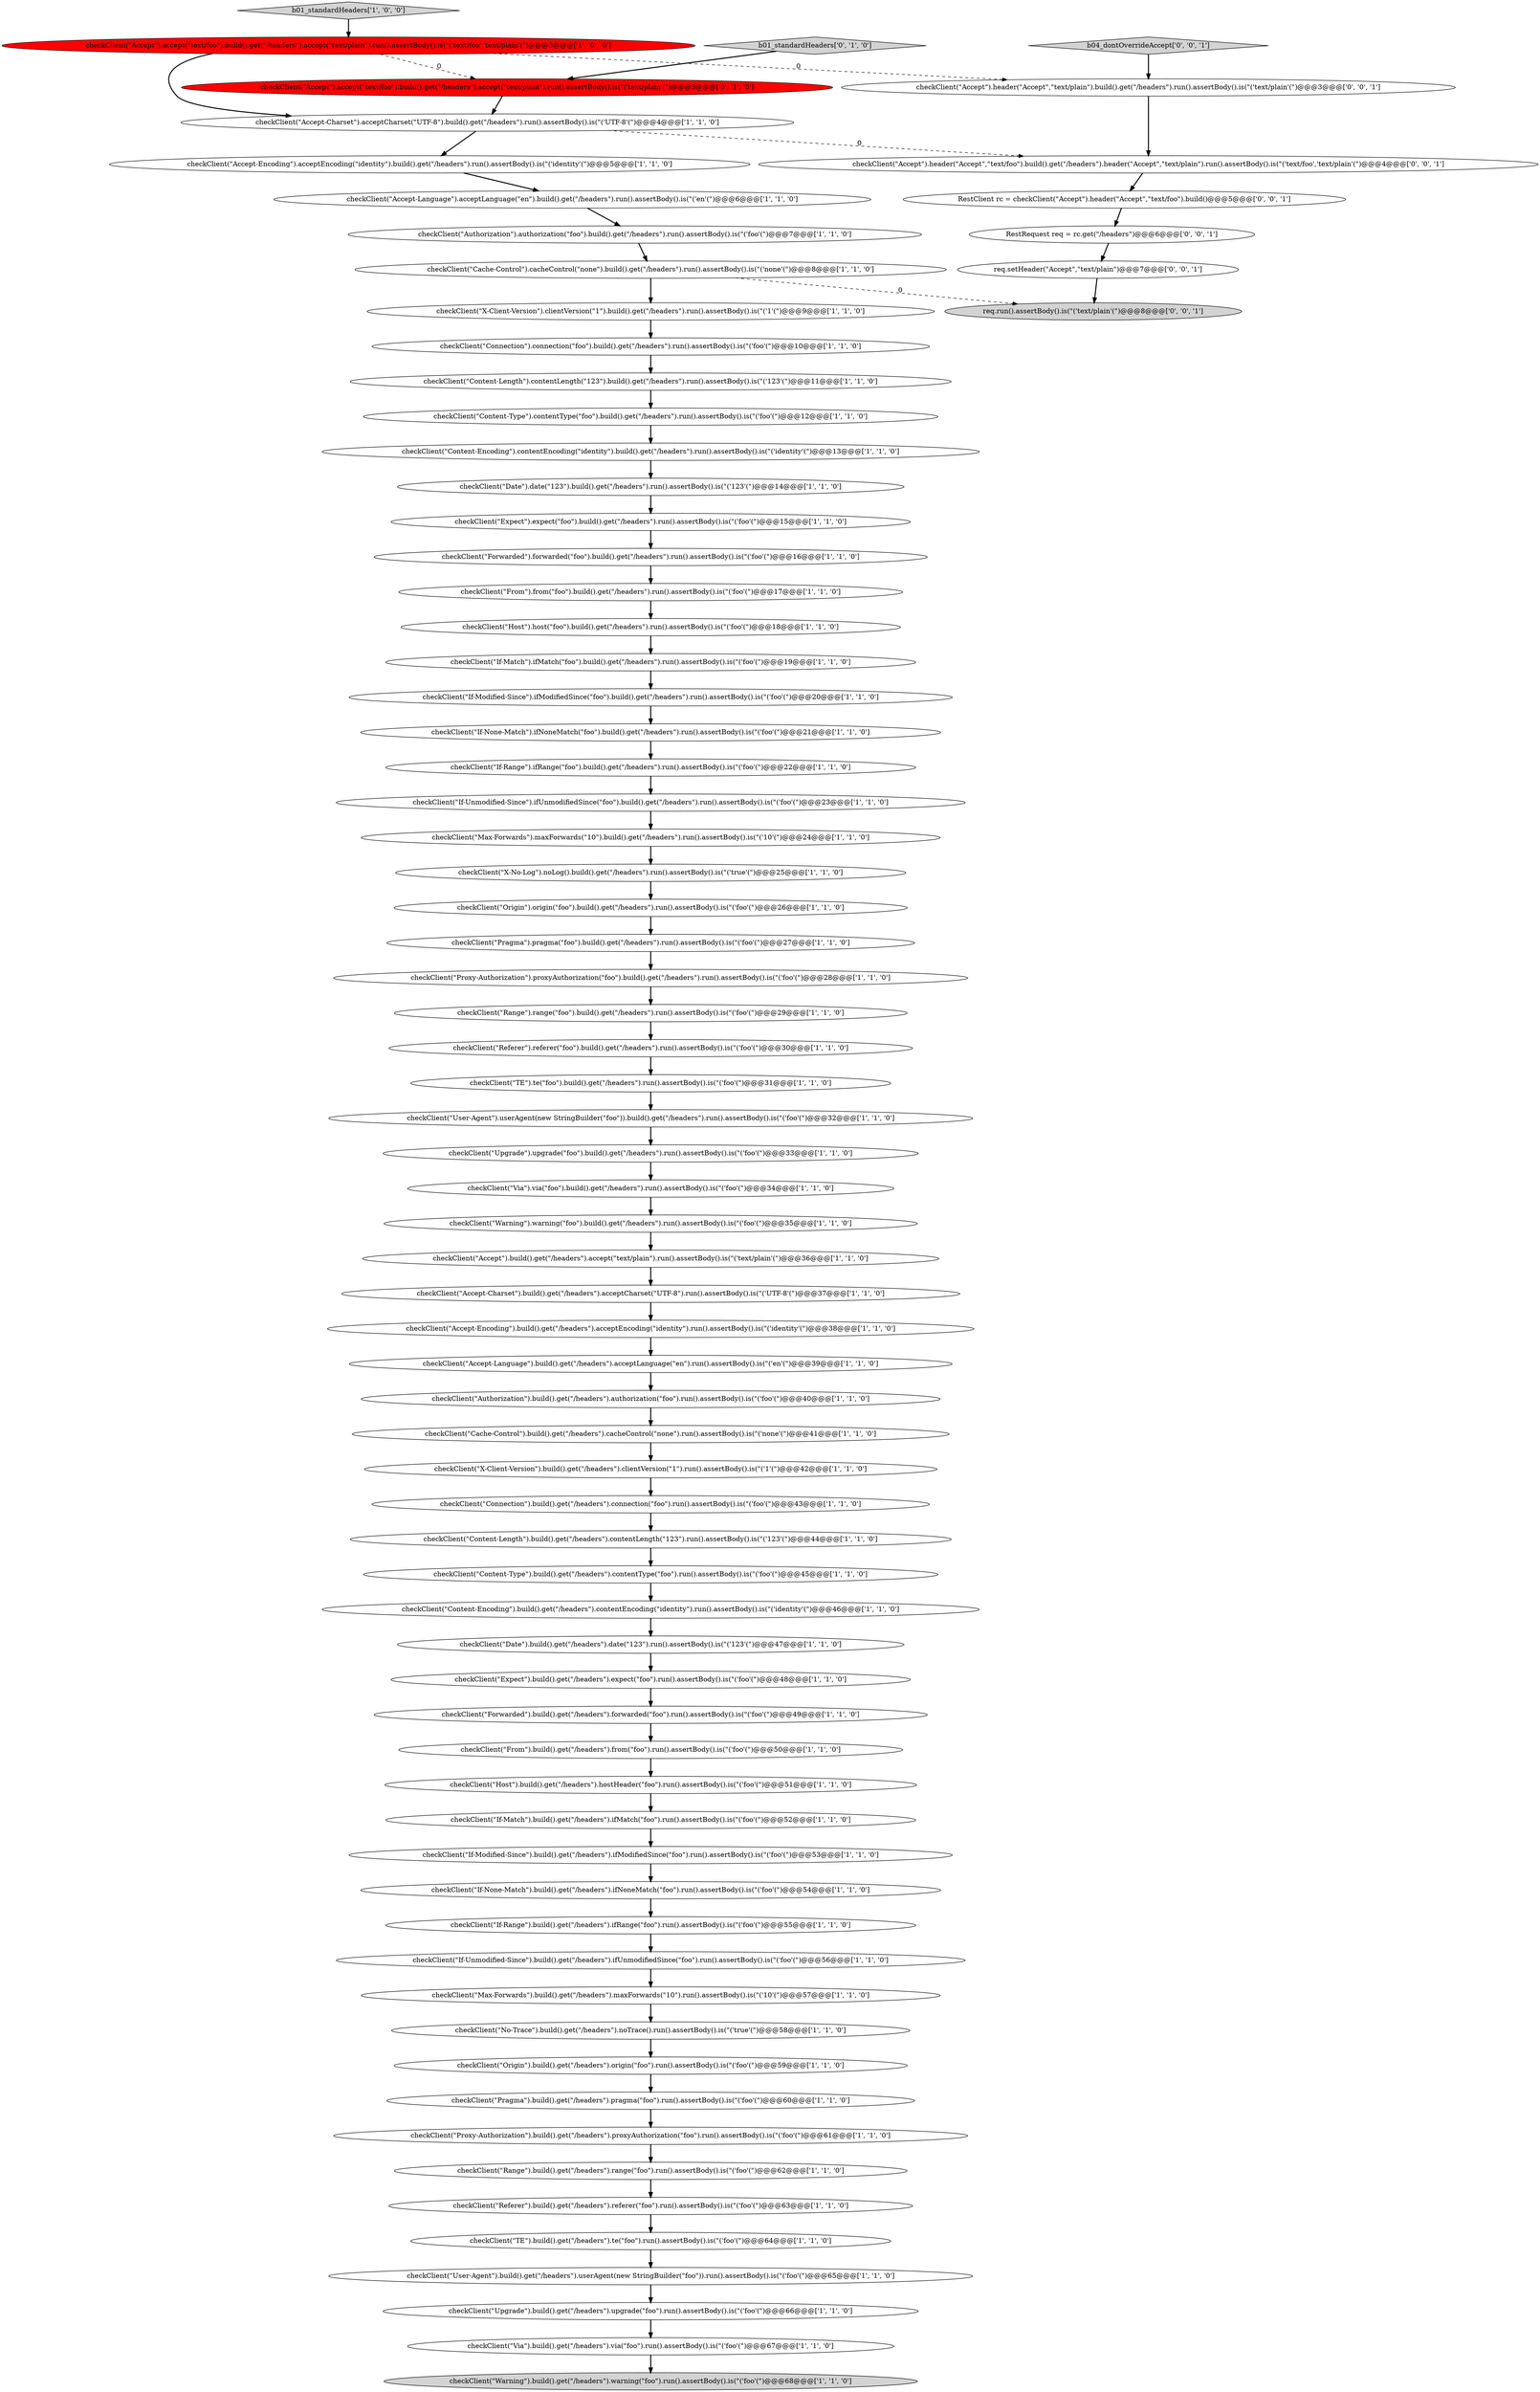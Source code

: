 digraph {
3 [style = filled, label = "checkClient(\"Content-Type\").contentType(\"foo\").build().get(\"/headers\").run().assertBody().is(\"('foo'(\")@@@12@@@['1', '1', '0']", fillcolor = white, shape = ellipse image = "AAA0AAABBB1BBB"];
46 [style = filled, label = "checkClient(\"If-Range\").ifRange(\"foo\").build().get(\"/headers\").run().assertBody().is(\"('foo'(\")@@@22@@@['1', '1', '0']", fillcolor = white, shape = ellipse image = "AAA0AAABBB1BBB"];
74 [style = filled, label = "RestRequest req = rc.get(\"/headers\")@@@6@@@['0', '0', '1']", fillcolor = white, shape = ellipse image = "AAA0AAABBB3BBB"];
50 [style = filled, label = "checkClient(\"If-Match\").build().get(\"/headers\").ifMatch(\"foo\").run().assertBody().is(\"('foo'(\")@@@52@@@['1', '1', '0']", fillcolor = white, shape = ellipse image = "AAA0AAABBB1BBB"];
56 [style = filled, label = "checkClient(\"Accept\").accept(\"text/foo\").build().get(\"/headers\").accept(\"text/plain\").run().assertBody().is(\"('text/foo','text/plain'(\")@@@3@@@['1', '0', '0']", fillcolor = red, shape = ellipse image = "AAA1AAABBB1BBB"];
69 [style = filled, label = "req.run().assertBody().is(\"('text/plain'(\")@@@8@@@['0', '0', '1']", fillcolor = lightgray, shape = ellipse image = "AAA0AAABBB3BBB"];
75 [style = filled, label = "req.setHeader(\"Accept\",\"text/plain\")@@@7@@@['0', '0', '1']", fillcolor = white, shape = ellipse image = "AAA0AAABBB3BBB"];
17 [style = filled, label = "checkClient(\"From\").from(\"foo\").build().get(\"/headers\").run().assertBody().is(\"('foo'(\")@@@17@@@['1', '1', '0']", fillcolor = white, shape = ellipse image = "AAA0AAABBB1BBB"];
41 [style = filled, label = "checkClient(\"Range\").range(\"foo\").build().get(\"/headers\").run().assertBody().is(\"('foo'(\")@@@29@@@['1', '1', '0']", fillcolor = white, shape = ellipse image = "AAA0AAABBB1BBB"];
44 [style = filled, label = "checkClient(\"Content-Length\").build().get(\"/headers\").contentLength(\"123\").run().assertBody().is(\"('123'(\")@@@44@@@['1', '1', '0']", fillcolor = white, shape = ellipse image = "AAA0AAABBB1BBB"];
62 [style = filled, label = "checkClient(\"Connection\").build().get(\"/headers\").connection(\"foo\").run().assertBody().is(\"('foo'(\")@@@43@@@['1', '1', '0']", fillcolor = white, shape = ellipse image = "AAA0AAABBB1BBB"];
33 [style = filled, label = "checkClient(\"Expect\").build().get(\"/headers\").expect(\"foo\").run().assertBody().is(\"('foo'(\")@@@48@@@['1', '1', '0']", fillcolor = white, shape = ellipse image = "AAA0AAABBB1BBB"];
32 [style = filled, label = "checkClient(\"Origin\").build().get(\"/headers\").origin(\"foo\").run().assertBody().is(\"('foo'(\")@@@59@@@['1', '1', '0']", fillcolor = white, shape = ellipse image = "AAA0AAABBB1BBB"];
53 [style = filled, label = "checkClient(\"Forwarded\").build().get(\"/headers\").forwarded(\"foo\").run().assertBody().is(\"('foo'(\")@@@49@@@['1', '1', '0']", fillcolor = white, shape = ellipse image = "AAA0AAABBB1BBB"];
65 [style = filled, label = "checkClient(\"Upgrade\").upgrade(\"foo\").build().get(\"/headers\").run().assertBody().is(\"('foo'(\")@@@33@@@['1', '1', '0']", fillcolor = white, shape = ellipse image = "AAA0AAABBB1BBB"];
11 [style = filled, label = "checkClient(\"Connection\").connection(\"foo\").build().get(\"/headers\").run().assertBody().is(\"('foo'(\")@@@10@@@['1', '1', '0']", fillcolor = white, shape = ellipse image = "AAA0AAABBB1BBB"];
38 [style = filled, label = "checkClient(\"If-Unmodified-Since\").build().get(\"/headers\").ifUnmodifiedSince(\"foo\").run().assertBody().is(\"('foo'(\")@@@56@@@['1', '1', '0']", fillcolor = white, shape = ellipse image = "AAA0AAABBB1BBB"];
63 [style = filled, label = "checkClient(\"TE\").build().get(\"/headers\").te(\"foo\").run().assertBody().is(\"('foo'(\")@@@64@@@['1', '1', '0']", fillcolor = white, shape = ellipse image = "AAA0AAABBB1BBB"];
5 [style = filled, label = "checkClient(\"X-Client-Version\").clientVersion(\"1\").build().get(\"/headers\").run().assertBody().is(\"('1'(\")@@@9@@@['1', '1', '0']", fillcolor = white, shape = ellipse image = "AAA0AAABBB1BBB"];
45 [style = filled, label = "checkClient(\"If-Match\").ifMatch(\"foo\").build().get(\"/headers\").run().assertBody().is(\"('foo'(\")@@@19@@@['1', '1', '0']", fillcolor = white, shape = ellipse image = "AAA0AAABBB1BBB"];
48 [style = filled, label = "checkClient(\"Expect\").expect(\"foo\").build().get(\"/headers\").run().assertBody().is(\"('foo'(\")@@@15@@@['1', '1', '0']", fillcolor = white, shape = ellipse image = "AAA0AAABBB1BBB"];
25 [style = filled, label = "checkClient(\"Pragma\").build().get(\"/headers\").pragma(\"foo\").run().assertBody().is(\"('foo'(\")@@@60@@@['1', '1', '0']", fillcolor = white, shape = ellipse image = "AAA0AAABBB1BBB"];
14 [style = filled, label = "checkClient(\"User-Agent\").build().get(\"/headers\").userAgent(new StringBuilder(\"foo\")).run().assertBody().is(\"('foo'(\")@@@65@@@['1', '1', '0']", fillcolor = white, shape = ellipse image = "AAA0AAABBB1BBB"];
19 [style = filled, label = "checkClient(\"Range\").build().get(\"/headers\").range(\"foo\").run().assertBody().is(\"('foo'(\")@@@62@@@['1', '1', '0']", fillcolor = white, shape = ellipse image = "AAA0AAABBB1BBB"];
18 [style = filled, label = "checkClient(\"Authorization\").build().get(\"/headers\").authorization(\"foo\").run().assertBody().is(\"('foo'(\")@@@40@@@['1', '1', '0']", fillcolor = white, shape = ellipse image = "AAA0AAABBB1BBB"];
42 [style = filled, label = "checkClient(\"Cache-Control\").build().get(\"/headers\").cacheControl(\"none\").run().assertBody().is(\"('none'(\")@@@41@@@['1', '1', '0']", fillcolor = white, shape = ellipse image = "AAA0AAABBB1BBB"];
54 [style = filled, label = "checkClient(\"Accept-Encoding\").acceptEncoding(\"identity\").build().get(\"/headers\").run().assertBody().is(\"('identity'(\")@@@5@@@['1', '1', '0']", fillcolor = white, shape = ellipse image = "AAA0AAABBB1BBB"];
58 [style = filled, label = "checkClient(\"X-No-Log\").noLog().build().get(\"/headers\").run().assertBody().is(\"('true'(\")@@@25@@@['1', '1', '0']", fillcolor = white, shape = ellipse image = "AAA0AAABBB1BBB"];
10 [style = filled, label = "checkClient(\"Authorization\").authorization(\"foo\").build().get(\"/headers\").run().assertBody().is(\"('foo'(\")@@@7@@@['1', '1', '0']", fillcolor = white, shape = ellipse image = "AAA0AAABBB1BBB"];
26 [style = filled, label = "checkClient(\"Referer\").referer(\"foo\").build().get(\"/headers\").run().assertBody().is(\"('foo'(\")@@@30@@@['1', '1', '0']", fillcolor = white, shape = ellipse image = "AAA0AAABBB1BBB"];
40 [style = filled, label = "checkClient(\"Via\").via(\"foo\").build().get(\"/headers\").run().assertBody().is(\"('foo'(\")@@@34@@@['1', '1', '0']", fillcolor = white, shape = ellipse image = "AAA0AAABBB1BBB"];
6 [style = filled, label = "b01_standardHeaders['1', '0', '0']", fillcolor = lightgray, shape = diamond image = "AAA0AAABBB1BBB"];
23 [style = filled, label = "checkClient(\"Host\").host(\"foo\").build().get(\"/headers\").run().assertBody().is(\"('foo'(\")@@@18@@@['1', '1', '0']", fillcolor = white, shape = ellipse image = "AAA0AAABBB1BBB"];
8 [style = filled, label = "checkClient(\"TE\").te(\"foo\").build().get(\"/headers\").run().assertBody().is(\"('foo'(\")@@@31@@@['1', '1', '0']", fillcolor = white, shape = ellipse image = "AAA0AAABBB1BBB"];
13 [style = filled, label = "checkClient(\"Accept-Encoding\").build().get(\"/headers\").acceptEncoding(\"identity\").run().assertBody().is(\"('identity'(\")@@@38@@@['1', '1', '0']", fillcolor = white, shape = ellipse image = "AAA0AAABBB1BBB"];
9 [style = filled, label = "checkClient(\"If-Modified-Since\").ifModifiedSince(\"foo\").build().get(\"/headers\").run().assertBody().is(\"('foo'(\")@@@20@@@['1', '1', '0']", fillcolor = white, shape = ellipse image = "AAA0AAABBB1BBB"];
2 [style = filled, label = "checkClient(\"Date\").date(\"123\").build().get(\"/headers\").run().assertBody().is(\"('123'(\")@@@14@@@['1', '1', '0']", fillcolor = white, shape = ellipse image = "AAA0AAABBB1BBB"];
16 [style = filled, label = "checkClient(\"Origin\").origin(\"foo\").build().get(\"/headers\").run().assertBody().is(\"('foo'(\")@@@26@@@['1', '1', '0']", fillcolor = white, shape = ellipse image = "AAA0AAABBB1BBB"];
28 [style = filled, label = "checkClient(\"Referer\").build().get(\"/headers\").referer(\"foo\").run().assertBody().is(\"('foo'(\")@@@63@@@['1', '1', '0']", fillcolor = white, shape = ellipse image = "AAA0AAABBB1BBB"];
49 [style = filled, label = "checkClient(\"Warning\").build().get(\"/headers\").warning(\"foo\").run().assertBody().is(\"('foo'(\")@@@68@@@['1', '1', '0']", fillcolor = lightgray, shape = ellipse image = "AAA0AAABBB1BBB"];
51 [style = filled, label = "checkClient(\"Content-Type\").build().get(\"/headers\").contentType(\"foo\").run().assertBody().is(\"('foo'(\")@@@45@@@['1', '1', '0']", fillcolor = white, shape = ellipse image = "AAA0AAABBB1BBB"];
61 [style = filled, label = "checkClient(\"If-None-Match\").build().get(\"/headers\").ifNoneMatch(\"foo\").run().assertBody().is(\"('foo'(\")@@@54@@@['1', '1', '0']", fillcolor = white, shape = ellipse image = "AAA0AAABBB1BBB"];
66 [style = filled, label = "checkClient(\"Proxy-Authorization\").proxyAuthorization(\"foo\").build().get(\"/headers\").run().assertBody().is(\"('foo'(\")@@@28@@@['1', '1', '0']", fillcolor = white, shape = ellipse image = "AAA0AAABBB1BBB"];
34 [style = filled, label = "checkClient(\"Via\").build().get(\"/headers\").via(\"foo\").run().assertBody().is(\"('foo'(\")@@@67@@@['1', '1', '0']", fillcolor = white, shape = ellipse image = "AAA0AAABBB1BBB"];
22 [style = filled, label = "checkClient(\"No-Trace\").build().get(\"/headers\").noTrace().run().assertBody().is(\"('true'(\")@@@58@@@['1', '1', '0']", fillcolor = white, shape = ellipse image = "AAA0AAABBB1BBB"];
36 [style = filled, label = "checkClient(\"Accept-Language\").acceptLanguage(\"en\").build().get(\"/headers\").run().assertBody().is(\"('en'(\")@@@6@@@['1', '1', '0']", fillcolor = white, shape = ellipse image = "AAA0AAABBB1BBB"];
70 [style = filled, label = "RestClient rc = checkClient(\"Accept\").header(\"Accept\",\"text/foo\").build()@@@5@@@['0', '0', '1']", fillcolor = white, shape = ellipse image = "AAA0AAABBB3BBB"];
12 [style = filled, label = "checkClient(\"Content-Encoding\").contentEncoding(\"identity\").build().get(\"/headers\").run().assertBody().is(\"('identity'(\")@@@13@@@['1', '1', '0']", fillcolor = white, shape = ellipse image = "AAA0AAABBB1BBB"];
52 [style = filled, label = "checkClient(\"Accept\").build().get(\"/headers\").accept(\"text/plain\").run().assertBody().is(\"('text/plain'(\")@@@36@@@['1', '1', '0']", fillcolor = white, shape = ellipse image = "AAA0AAABBB1BBB"];
1 [style = filled, label = "checkClient(\"Max-Forwards\").build().get(\"/headers\").maxForwards(\"10\").run().assertBody().is(\"('10'(\")@@@57@@@['1', '1', '0']", fillcolor = white, shape = ellipse image = "AAA0AAABBB1BBB"];
21 [style = filled, label = "checkClient(\"Max-Forwards\").maxForwards(\"10\").build().get(\"/headers\").run().assertBody().is(\"('10'(\")@@@24@@@['1', '1', '0']", fillcolor = white, shape = ellipse image = "AAA0AAABBB1BBB"];
4 [style = filled, label = "checkClient(\"From\").build().get(\"/headers\").from(\"foo\").run().assertBody().is(\"('foo'(\")@@@50@@@['1', '1', '0']", fillcolor = white, shape = ellipse image = "AAA0AAABBB1BBB"];
15 [style = filled, label = "checkClient(\"If-Range\").build().get(\"/headers\").ifRange(\"foo\").run().assertBody().is(\"('foo'(\")@@@55@@@['1', '1', '0']", fillcolor = white, shape = ellipse image = "AAA0AAABBB1BBB"];
59 [style = filled, label = "checkClient(\"Warning\").warning(\"foo\").build().get(\"/headers\").run().assertBody().is(\"('foo'(\")@@@35@@@['1', '1', '0']", fillcolor = white, shape = ellipse image = "AAA0AAABBB1BBB"];
67 [style = filled, label = "checkClient(\"Accept\").accept(\"text/foo\").build().get(\"/headers\").accept(\"text/plain\").run().assertBody().is(\"('text/plain'(\")@@@3@@@['0', '1', '0']", fillcolor = red, shape = ellipse image = "AAA1AAABBB2BBB"];
73 [style = filled, label = "b04_dontOverrideAccept['0', '0', '1']", fillcolor = lightgray, shape = diamond image = "AAA0AAABBB3BBB"];
7 [style = filled, label = "checkClient(\"If-Unmodified-Since\").ifUnmodifiedSince(\"foo\").build().get(\"/headers\").run().assertBody().is(\"('foo'(\")@@@23@@@['1', '1', '0']", fillcolor = white, shape = ellipse image = "AAA0AAABBB1BBB"];
68 [style = filled, label = "b01_standardHeaders['0', '1', '0']", fillcolor = lightgray, shape = diamond image = "AAA0AAABBB2BBB"];
39 [style = filled, label = "checkClient(\"Accept-Charset\").acceptCharset(\"UTF-8\").build().get(\"/headers\").run().assertBody().is(\"('UTF-8'(\")@@@4@@@['1', '1', '0']", fillcolor = white, shape = ellipse image = "AAA0AAABBB1BBB"];
47 [style = filled, label = "checkClient(\"Content-Length\").contentLength(\"123\").build().get(\"/headers\").run().assertBody().is(\"('123'(\")@@@11@@@['1', '1', '0']", fillcolor = white, shape = ellipse image = "AAA0AAABBB1BBB"];
27 [style = filled, label = "checkClient(\"Pragma\").pragma(\"foo\").build().get(\"/headers\").run().assertBody().is(\"('foo'(\")@@@27@@@['1', '1', '0']", fillcolor = white, shape = ellipse image = "AAA0AAABBB1BBB"];
37 [style = filled, label = "checkClient(\"Accept-Language\").build().get(\"/headers\").acceptLanguage(\"en\").run().assertBody().is(\"('en'(\")@@@39@@@['1', '1', '0']", fillcolor = white, shape = ellipse image = "AAA0AAABBB1BBB"];
30 [style = filled, label = "checkClient(\"Content-Encoding\").build().get(\"/headers\").contentEncoding(\"identity\").run().assertBody().is(\"('identity'(\")@@@46@@@['1', '1', '0']", fillcolor = white, shape = ellipse image = "AAA0AAABBB1BBB"];
43 [style = filled, label = "checkClient(\"Upgrade\").build().get(\"/headers\").upgrade(\"foo\").run().assertBody().is(\"('foo'(\")@@@66@@@['1', '1', '0']", fillcolor = white, shape = ellipse image = "AAA0AAABBB1BBB"];
60 [style = filled, label = "checkClient(\"Host\").build().get(\"/headers\").hostHeader(\"foo\").run().assertBody().is(\"('foo'(\")@@@51@@@['1', '1', '0']", fillcolor = white, shape = ellipse image = "AAA0AAABBB1BBB"];
71 [style = filled, label = "checkClient(\"Accept\").header(\"Accept\",\"text/foo\").build().get(\"/headers\").header(\"Accept\",\"text/plain\").run().assertBody().is(\"('text/foo','text/plain'(\")@@@4@@@['0', '0', '1']", fillcolor = white, shape = ellipse image = "AAA0AAABBB3BBB"];
72 [style = filled, label = "checkClient(\"Accept\").header(\"Accept\",\"text/plain\").build().get(\"/headers\").run().assertBody().is(\"('text/plain'(\")@@@3@@@['0', '0', '1']", fillcolor = white, shape = ellipse image = "AAA0AAABBB3BBB"];
0 [style = filled, label = "checkClient(\"Forwarded\").forwarded(\"foo\").build().get(\"/headers\").run().assertBody().is(\"('foo'(\")@@@16@@@['1', '1', '0']", fillcolor = white, shape = ellipse image = "AAA0AAABBB1BBB"];
20 [style = filled, label = "checkClient(\"Accept-Charset\").build().get(\"/headers\").acceptCharset(\"UTF-8\").run().assertBody().is(\"('UTF-8'(\")@@@37@@@['1', '1', '0']", fillcolor = white, shape = ellipse image = "AAA0AAABBB1BBB"];
31 [style = filled, label = "checkClient(\"Date\").build().get(\"/headers\").date(\"123\").run().assertBody().is(\"('123'(\")@@@47@@@['1', '1', '0']", fillcolor = white, shape = ellipse image = "AAA0AAABBB1BBB"];
35 [style = filled, label = "checkClient(\"User-Agent\").userAgent(new StringBuilder(\"foo\")).build().get(\"/headers\").run().assertBody().is(\"('foo'(\")@@@32@@@['1', '1', '0']", fillcolor = white, shape = ellipse image = "AAA0AAABBB1BBB"];
29 [style = filled, label = "checkClient(\"Proxy-Authorization\").build().get(\"/headers\").proxyAuthorization(\"foo\").run().assertBody().is(\"('foo'(\")@@@61@@@['1', '1', '0']", fillcolor = white, shape = ellipse image = "AAA0AAABBB1BBB"];
64 [style = filled, label = "checkClient(\"Cache-Control\").cacheControl(\"none\").build().get(\"/headers\").run().assertBody().is(\"('none'(\")@@@8@@@['1', '1', '0']", fillcolor = white, shape = ellipse image = "AAA0AAABBB1BBB"];
24 [style = filled, label = "checkClient(\"If-None-Match\").ifNoneMatch(\"foo\").build().get(\"/headers\").run().assertBody().is(\"('foo'(\")@@@21@@@['1', '1', '0']", fillcolor = white, shape = ellipse image = "AAA0AAABBB1BBB"];
57 [style = filled, label = "checkClient(\"If-Modified-Since\").build().get(\"/headers\").ifModifiedSince(\"foo\").run().assertBody().is(\"('foo'(\")@@@53@@@['1', '1', '0']", fillcolor = white, shape = ellipse image = "AAA0AAABBB1BBB"];
55 [style = filled, label = "checkClient(\"X-Client-Version\").build().get(\"/headers\").clientVersion(\"1\").run().assertBody().is(\"('1'(\")@@@42@@@['1', '1', '0']", fillcolor = white, shape = ellipse image = "AAA0AAABBB1BBB"];
74->75 [style = bold, label=""];
2->48 [style = bold, label=""];
65->40 [style = bold, label=""];
15->38 [style = bold, label=""];
67->39 [style = bold, label=""];
71->70 [style = bold, label=""];
20->13 [style = bold, label=""];
10->64 [style = bold, label=""];
47->3 [style = bold, label=""];
16->27 [style = bold, label=""];
57->61 [style = bold, label=""];
58->16 [style = bold, label=""];
23->45 [style = bold, label=""];
68->67 [style = bold, label=""];
0->17 [style = bold, label=""];
34->49 [style = bold, label=""];
55->62 [style = bold, label=""];
21->58 [style = bold, label=""];
4->60 [style = bold, label=""];
59->52 [style = bold, label=""];
51->30 [style = bold, label=""];
22->32 [style = bold, label=""];
56->72 [style = dashed, label="0"];
26->8 [style = bold, label=""];
39->54 [style = bold, label=""];
60->50 [style = bold, label=""];
75->69 [style = bold, label=""];
3->12 [style = bold, label=""];
25->29 [style = bold, label=""];
62->44 [style = bold, label=""];
66->41 [style = bold, label=""];
40->59 [style = bold, label=""];
42->55 [style = bold, label=""];
39->71 [style = dashed, label="0"];
8->35 [style = bold, label=""];
17->23 [style = bold, label=""];
33->53 [style = bold, label=""];
14->43 [style = bold, label=""];
48->0 [style = bold, label=""];
52->20 [style = bold, label=""];
38->1 [style = bold, label=""];
1->22 [style = bold, label=""];
64->69 [style = dashed, label="0"];
44->51 [style = bold, label=""];
13->37 [style = bold, label=""];
12->2 [style = bold, label=""];
35->65 [style = bold, label=""];
28->63 [style = bold, label=""];
6->56 [style = bold, label=""];
29->19 [style = bold, label=""];
54->36 [style = bold, label=""];
30->31 [style = bold, label=""];
61->15 [style = bold, label=""];
72->71 [style = bold, label=""];
31->33 [style = bold, label=""];
50->57 [style = bold, label=""];
46->7 [style = bold, label=""];
32->25 [style = bold, label=""];
56->39 [style = bold, label=""];
11->47 [style = bold, label=""];
37->18 [style = bold, label=""];
7->21 [style = bold, label=""];
73->72 [style = bold, label=""];
56->67 [style = dashed, label="0"];
5->11 [style = bold, label=""];
27->66 [style = bold, label=""];
41->26 [style = bold, label=""];
19->28 [style = bold, label=""];
53->4 [style = bold, label=""];
70->74 [style = bold, label=""];
43->34 [style = bold, label=""];
45->9 [style = bold, label=""];
24->46 [style = bold, label=""];
9->24 [style = bold, label=""];
63->14 [style = bold, label=""];
36->10 [style = bold, label=""];
18->42 [style = bold, label=""];
64->5 [style = bold, label=""];
}
